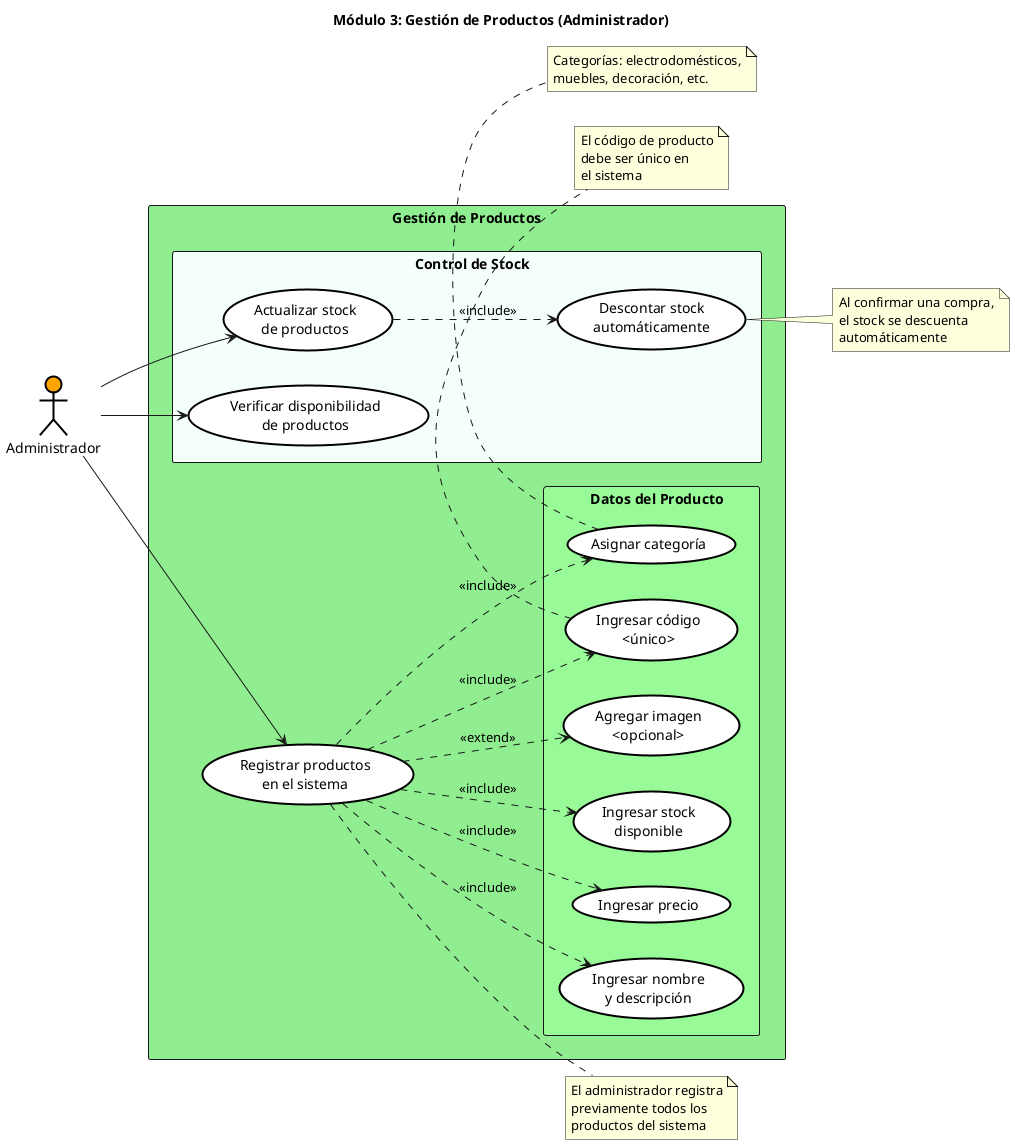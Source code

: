 @startuml moduloProductos
left to right direction
skinparam packageStyle rectangle

skinparam usecase {
    BackgroundColor White
    BorderColor Black
    BorderThickness 2
}

skinparam actor {
    BackgroundColor White
    BorderColor Black
    BorderThickness 2
}

title Módulo 3: Gestión de Productos (Administrador)

' ===== ACTORES =====
actor "Administrador" as Admin #Orange

' ===== CASOS DE USO =====
package "Gestión de Productos" #LightGreen {
  
  usecase (Registrar productos\nen el sistema) as UC20
  
  package "   Datos del Producto" #PaleGreen {
    usecase (Ingresar código\n<único>) as UC20a
    usecase (Ingresar nombre\ny descripción) as UC20b
    usecase (Ingresar precio) as UC20c
    usecase (Ingresar stock\ndisponible) as UC20d
    usecase (Asignar categoría) as UC20e
    usecase (Agregar imagen\n<opcional>) as UC20f
  }
  
  package "   Control de Stock" #MintCream {
    usecase (Actualizar stock\nde productos) as UC21
    usecase (Verificar disponibilidad\nde productos) as UC22
    usecase (Descontar stock\nautomáticamente) as UC21a
  }
}

' ===== RELACIONES =====

' Actores
Admin --> UC20
Admin --> UC21
Admin --> UC22

' Relaciones entre casos de uso
UC20 ..> UC20a : <<include>>
UC20 ..> UC20b : <<include>>
UC20 ..> UC20c : <<include>>
UC20 ..> UC20d : <<include>>
UC20 ..> UC20e : <<include>>
UC20 ..> UC20f : <<extend>>

UC21 ..> UC21a : <<include>>

note right of UC20
  El administrador registra
  previamente todos los
  productos del sistema
end note

note bottom of UC20a
  El código de producto
  debe ser único en
  el sistema
end note

note bottom of UC20e
  Categorías: electrodomésticos,
  muebles, decoración, etc.
end note

note right of UC21a
  Al confirmar una compra,
  el stock se descuenta
  automáticamente
end note

@enduml